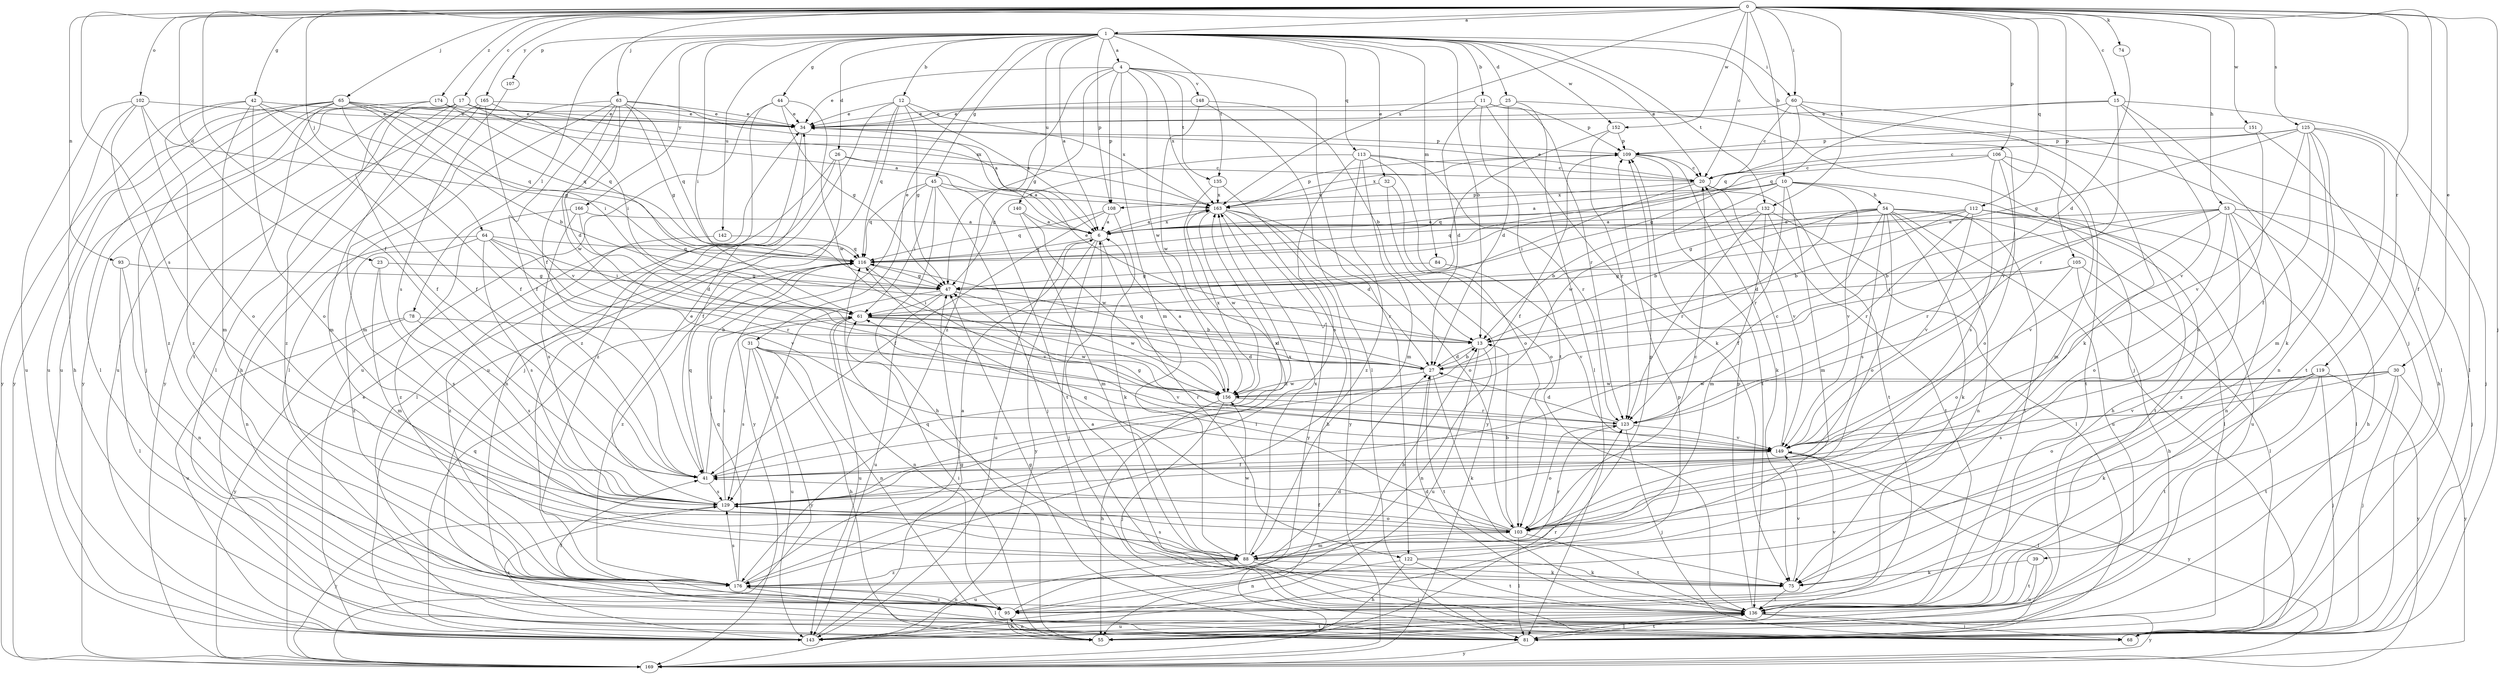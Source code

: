 strict digraph  {
0;
1;
4;
6;
10;
11;
12;
13;
15;
17;
20;
23;
25;
26;
27;
30;
31;
32;
34;
39;
41;
42;
44;
45;
47;
53;
54;
55;
60;
61;
63;
64;
65;
68;
74;
75;
78;
81;
84;
88;
93;
95;
102;
103;
105;
106;
107;
108;
109;
112;
113;
116;
119;
122;
123;
125;
129;
132;
135;
136;
140;
142;
143;
148;
149;
151;
152;
156;
163;
165;
166;
169;
174;
176;
0 -> 1  [label=a];
0 -> 10  [label=b];
0 -> 15  [label=c];
0 -> 17  [label=c];
0 -> 20  [label=c];
0 -> 23  [label=d];
0 -> 30  [label=e];
0 -> 39  [label=f];
0 -> 41  [label=f];
0 -> 42  [label=g];
0 -> 53  [label=h];
0 -> 60  [label=i];
0 -> 63  [label=j];
0 -> 64  [label=j];
0 -> 65  [label=j];
0 -> 68  [label=j];
0 -> 74  [label=k];
0 -> 93  [label=n];
0 -> 102  [label=o];
0 -> 105  [label=p];
0 -> 106  [label=p];
0 -> 112  [label=q];
0 -> 119  [label=r];
0 -> 125  [label=s];
0 -> 129  [label=s];
0 -> 132  [label=t];
0 -> 151  [label=w];
0 -> 152  [label=w];
0 -> 163  [label=x];
0 -> 165  [label=y];
0 -> 174  [label=z];
1 -> 4  [label=a];
1 -> 6  [label=a];
1 -> 11  [label=b];
1 -> 12  [label=b];
1 -> 13  [label=b];
1 -> 20  [label=c];
1 -> 25  [label=d];
1 -> 26  [label=d];
1 -> 31  [label=e];
1 -> 32  [label=e];
1 -> 41  [label=f];
1 -> 44  [label=g];
1 -> 45  [label=g];
1 -> 60  [label=i];
1 -> 61  [label=i];
1 -> 68  [label=j];
1 -> 78  [label=l];
1 -> 84  [label=m];
1 -> 107  [label=p];
1 -> 108  [label=p];
1 -> 113  [label=q];
1 -> 132  [label=t];
1 -> 135  [label=t];
1 -> 140  [label=u];
1 -> 142  [label=u];
1 -> 152  [label=w];
1 -> 166  [label=y];
4 -> 34  [label=e];
4 -> 47  [label=g];
4 -> 88  [label=m];
4 -> 108  [label=p];
4 -> 122  [label=r];
4 -> 135  [label=t];
4 -> 148  [label=v];
4 -> 156  [label=w];
4 -> 163  [label=x];
4 -> 176  [label=z];
6 -> 68  [label=j];
6 -> 116  [label=q];
6 -> 122  [label=r];
6 -> 143  [label=u];
6 -> 163  [label=x];
6 -> 169  [label=y];
10 -> 6  [label=a];
10 -> 54  [label=h];
10 -> 55  [label=h];
10 -> 88  [label=m];
10 -> 108  [label=p];
10 -> 116  [label=q];
10 -> 123  [label=r];
10 -> 149  [label=v];
10 -> 156  [label=w];
11 -> 27  [label=d];
11 -> 34  [label=e];
11 -> 75  [label=k];
11 -> 109  [label=p];
11 -> 123  [label=r];
11 -> 136  [label=t];
12 -> 6  [label=a];
12 -> 34  [label=e];
12 -> 47  [label=g];
12 -> 68  [label=j];
12 -> 116  [label=q];
12 -> 143  [label=u];
12 -> 163  [label=x];
13 -> 27  [label=d];
13 -> 34  [label=e];
13 -> 95  [label=n];
13 -> 143  [label=u];
15 -> 34  [label=e];
15 -> 75  [label=k];
15 -> 81  [label=l];
15 -> 116  [label=q];
15 -> 123  [label=r];
15 -> 149  [label=v];
17 -> 6  [label=a];
17 -> 34  [label=e];
17 -> 81  [label=l];
17 -> 88  [label=m];
17 -> 143  [label=u];
17 -> 163  [label=x];
17 -> 169  [label=y];
17 -> 176  [label=z];
20 -> 34  [label=e];
20 -> 61  [label=i];
20 -> 136  [label=t];
20 -> 149  [label=v];
20 -> 163  [label=x];
23 -> 47  [label=g];
23 -> 88  [label=m];
23 -> 129  [label=s];
25 -> 27  [label=d];
25 -> 34  [label=e];
25 -> 68  [label=j];
25 -> 81  [label=l];
26 -> 6  [label=a];
26 -> 20  [label=c];
26 -> 41  [label=f];
26 -> 81  [label=l];
26 -> 95  [label=n];
27 -> 13  [label=b];
27 -> 75  [label=k];
27 -> 116  [label=q];
27 -> 136  [label=t];
27 -> 156  [label=w];
30 -> 68  [label=j];
30 -> 129  [label=s];
30 -> 136  [label=t];
30 -> 149  [label=v];
30 -> 156  [label=w];
30 -> 169  [label=y];
31 -> 27  [label=d];
31 -> 55  [label=h];
31 -> 95  [label=n];
31 -> 129  [label=s];
31 -> 143  [label=u];
31 -> 149  [label=v];
31 -> 169  [label=y];
32 -> 103  [label=o];
32 -> 163  [label=x];
32 -> 169  [label=y];
34 -> 109  [label=p];
34 -> 176  [label=z];
39 -> 75  [label=k];
39 -> 136  [label=t];
39 -> 143  [label=u];
41 -> 61  [label=i];
41 -> 116  [label=q];
41 -> 129  [label=s];
41 -> 163  [label=x];
42 -> 34  [label=e];
42 -> 41  [label=f];
42 -> 88  [label=m];
42 -> 103  [label=o];
42 -> 116  [label=q];
42 -> 169  [label=y];
42 -> 176  [label=z];
44 -> 34  [label=e];
44 -> 47  [label=g];
44 -> 143  [label=u];
44 -> 156  [label=w];
44 -> 176  [label=z];
45 -> 55  [label=h];
45 -> 61  [label=i];
45 -> 68  [label=j];
45 -> 116  [label=q];
45 -> 136  [label=t];
45 -> 163  [label=x];
45 -> 169  [label=y];
47 -> 61  [label=i];
47 -> 129  [label=s];
47 -> 143  [label=u];
47 -> 156  [label=w];
53 -> 6  [label=a];
53 -> 13  [label=b];
53 -> 55  [label=h];
53 -> 68  [label=j];
53 -> 95  [label=n];
53 -> 103  [label=o];
53 -> 123  [label=r];
53 -> 149  [label=v];
53 -> 176  [label=z];
54 -> 6  [label=a];
54 -> 13  [label=b];
54 -> 27  [label=d];
54 -> 41  [label=f];
54 -> 47  [label=g];
54 -> 75  [label=k];
54 -> 81  [label=l];
54 -> 95  [label=n];
54 -> 103  [label=o];
54 -> 129  [label=s];
54 -> 136  [label=t];
54 -> 143  [label=u];
55 -> 61  [label=i];
55 -> 95  [label=n];
55 -> 123  [label=r];
60 -> 20  [label=c];
60 -> 34  [label=e];
60 -> 75  [label=k];
60 -> 81  [label=l];
60 -> 116  [label=q];
60 -> 149  [label=v];
61 -> 13  [label=b];
61 -> 27  [label=d];
61 -> 95  [label=n];
61 -> 143  [label=u];
61 -> 156  [label=w];
63 -> 6  [label=a];
63 -> 27  [label=d];
63 -> 34  [label=e];
63 -> 41  [label=f];
63 -> 47  [label=g];
63 -> 81  [label=l];
63 -> 88  [label=m];
63 -> 116  [label=q];
63 -> 156  [label=w];
64 -> 61  [label=i];
64 -> 95  [label=n];
64 -> 116  [label=q];
64 -> 123  [label=r];
64 -> 129  [label=s];
64 -> 149  [label=v];
64 -> 176  [label=z];
65 -> 13  [label=b];
65 -> 34  [label=e];
65 -> 41  [label=f];
65 -> 61  [label=i];
65 -> 68  [label=j];
65 -> 81  [label=l];
65 -> 116  [label=q];
65 -> 136  [label=t];
65 -> 143  [label=u];
65 -> 169  [label=y];
74 -> 27  [label=d];
75 -> 116  [label=q];
75 -> 136  [label=t];
75 -> 149  [label=v];
78 -> 13  [label=b];
78 -> 129  [label=s];
78 -> 143  [label=u];
78 -> 169  [label=y];
81 -> 47  [label=g];
81 -> 136  [label=t];
81 -> 169  [label=y];
84 -> 47  [label=g];
84 -> 149  [label=v];
88 -> 68  [label=j];
88 -> 75  [label=k];
88 -> 123  [label=r];
88 -> 129  [label=s];
88 -> 143  [label=u];
88 -> 156  [label=w];
88 -> 163  [label=x];
88 -> 176  [label=z];
93 -> 47  [label=g];
93 -> 81  [label=l];
93 -> 95  [label=n];
95 -> 27  [label=d];
95 -> 41  [label=f];
95 -> 55  [label=h];
95 -> 149  [label=v];
95 -> 176  [label=z];
102 -> 34  [label=e];
102 -> 47  [label=g];
102 -> 55  [label=h];
102 -> 103  [label=o];
102 -> 143  [label=u];
102 -> 176  [label=z];
103 -> 13  [label=b];
103 -> 20  [label=c];
103 -> 41  [label=f];
103 -> 61  [label=i];
103 -> 81  [label=l];
103 -> 88  [label=m];
103 -> 116  [label=q];
103 -> 136  [label=t];
105 -> 47  [label=g];
105 -> 55  [label=h];
105 -> 61  [label=i];
105 -> 81  [label=l];
105 -> 103  [label=o];
106 -> 20  [label=c];
106 -> 47  [label=g];
106 -> 88  [label=m];
106 -> 103  [label=o];
106 -> 129  [label=s];
106 -> 136  [label=t];
107 -> 129  [label=s];
108 -> 6  [label=a];
108 -> 41  [label=f];
108 -> 75  [label=k];
108 -> 116  [label=q];
109 -> 20  [label=c];
109 -> 41  [label=f];
109 -> 75  [label=k];
109 -> 136  [label=t];
109 -> 163  [label=x];
112 -> 6  [label=a];
112 -> 13  [label=b];
112 -> 81  [label=l];
112 -> 116  [label=q];
112 -> 123  [label=r];
112 -> 136  [label=t];
112 -> 143  [label=u];
112 -> 149  [label=v];
113 -> 20  [label=c];
113 -> 47  [label=g];
113 -> 88  [label=m];
113 -> 103  [label=o];
113 -> 123  [label=r];
113 -> 129  [label=s];
113 -> 176  [label=z];
116 -> 47  [label=g];
116 -> 149  [label=v];
116 -> 176  [label=z];
119 -> 68  [label=j];
119 -> 75  [label=k];
119 -> 103  [label=o];
119 -> 136  [label=t];
119 -> 156  [label=w];
119 -> 169  [label=y];
122 -> 55  [label=h];
122 -> 75  [label=k];
122 -> 95  [label=n];
122 -> 109  [label=p];
122 -> 136  [label=t];
123 -> 27  [label=d];
123 -> 68  [label=j];
123 -> 103  [label=o];
123 -> 149  [label=v];
125 -> 20  [label=c];
125 -> 41  [label=f];
125 -> 47  [label=g];
125 -> 68  [label=j];
125 -> 88  [label=m];
125 -> 95  [label=n];
125 -> 109  [label=p];
125 -> 136  [label=t];
125 -> 149  [label=v];
129 -> 34  [label=e];
129 -> 61  [label=i];
129 -> 103  [label=o];
129 -> 163  [label=x];
129 -> 169  [label=y];
132 -> 6  [label=a];
132 -> 13  [label=b];
132 -> 81  [label=l];
132 -> 88  [label=m];
132 -> 123  [label=r];
132 -> 136  [label=t];
135 -> 163  [label=x];
135 -> 169  [label=y];
135 -> 176  [label=z];
136 -> 6  [label=a];
136 -> 27  [label=d];
136 -> 68  [label=j];
136 -> 81  [label=l];
136 -> 109  [label=p];
136 -> 143  [label=u];
136 -> 169  [label=y];
140 -> 6  [label=a];
140 -> 88  [label=m];
140 -> 156  [label=w];
142 -> 116  [label=q];
142 -> 176  [label=z];
143 -> 47  [label=g];
143 -> 109  [label=p];
143 -> 116  [label=q];
143 -> 129  [label=s];
143 -> 136  [label=t];
148 -> 13  [label=b];
148 -> 34  [label=e];
148 -> 81  [label=l];
148 -> 156  [label=w];
149 -> 20  [label=c];
149 -> 41  [label=f];
149 -> 47  [label=g];
149 -> 81  [label=l];
149 -> 169  [label=y];
151 -> 55  [label=h];
151 -> 103  [label=o];
151 -> 109  [label=p];
152 -> 61  [label=i];
152 -> 109  [label=p];
152 -> 123  [label=r];
156 -> 6  [label=a];
156 -> 55  [label=h];
156 -> 68  [label=j];
156 -> 123  [label=r];
156 -> 163  [label=x];
163 -> 6  [label=a];
163 -> 27  [label=d];
163 -> 55  [label=h];
163 -> 103  [label=o];
163 -> 109  [label=p];
163 -> 156  [label=w];
163 -> 169  [label=y];
165 -> 34  [label=e];
165 -> 55  [label=h];
165 -> 61  [label=i];
165 -> 149  [label=v];
165 -> 169  [label=y];
166 -> 6  [label=a];
166 -> 27  [label=d];
166 -> 129  [label=s];
166 -> 176  [label=z];
169 -> 34  [label=e];
174 -> 34  [label=e];
174 -> 41  [label=f];
174 -> 116  [label=q];
174 -> 143  [label=u];
174 -> 163  [label=x];
176 -> 6  [label=a];
176 -> 13  [label=b];
176 -> 81  [label=l];
176 -> 95  [label=n];
176 -> 116  [label=q];
176 -> 129  [label=s];
}
